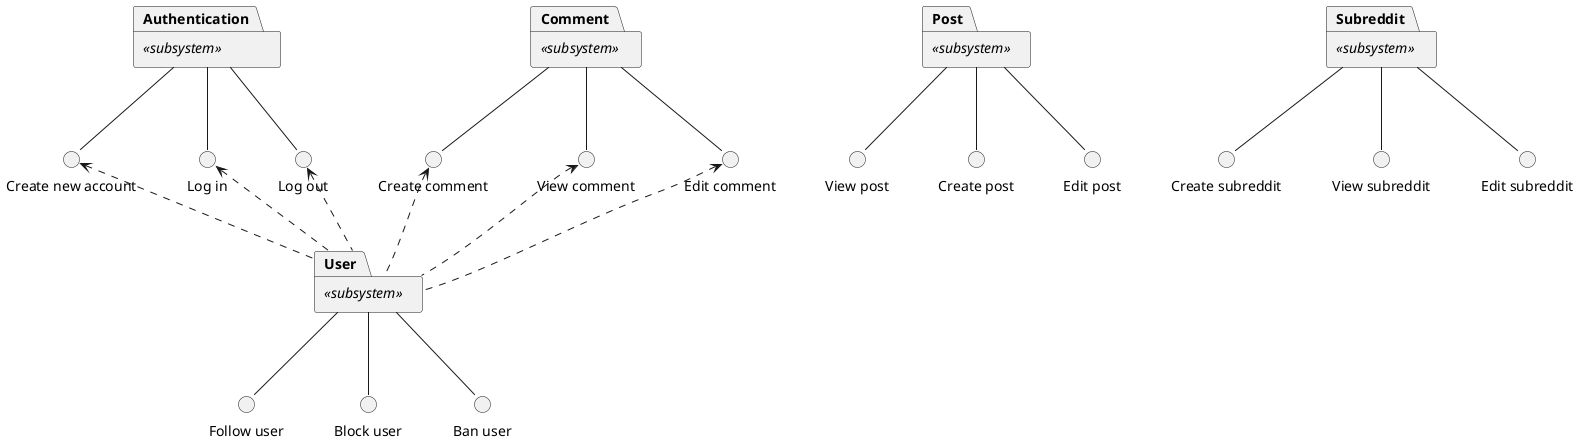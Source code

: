 @startuml
package Authentication <<subsystem>>

interface "Create new account" as create_acc
interface "Log in" as login
interface "Log out" as logout

Authentication -- create_acc
Authentication -- login
Authentication -- logout

package Post <<subsystem>>

interface "View post" as view_post
interface "Create post" as create_post
interface "Edit post" as edit_post

Post -- view_post
Post -- edit_post
Post -- create_post

package Comment <<subsystem>>

interface "Create comment" as create_comment
interface "View comment" as view_comment
interface "Edit comment" as edit_comment

Comment -- create_comment
Comment -- view_comment
Comment -- edit_comment

package Subreddit <<subsystem>>

interface "Create subreddit" as create_sub
interface "View subreddit" as view_sub
interface "Edit subreddit" as edit_sub

Subreddit -- create_sub
Subreddit -- view_sub
Subreddit -- edit_sub

' Authentication -[hidden]---> Post
' Comment -[hidden]---> Subreddit

package User <<subsystem>>

interface "Follow user" as follow
interface "Block user" as block
interface "Ban user" as ban

User -- follow
User -- block
User -- ban

' Dependencies

login  <.. User
logout <.. User
create_acc <.. User

create_comment <.. User
view_comment <.. User
edit_comment <.. User

@enduml

